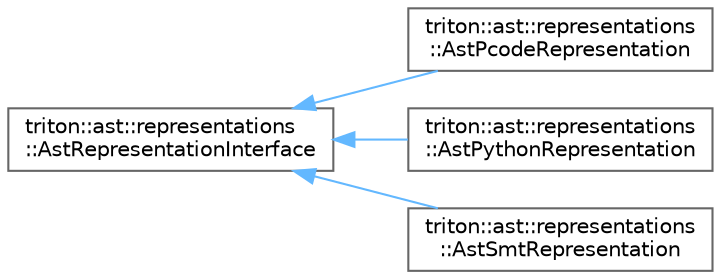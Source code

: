 digraph "Graphical Class Hierarchy"
{
 // LATEX_PDF_SIZE
  bgcolor="transparent";
  edge [fontname=Helvetica,fontsize=10,labelfontname=Helvetica,labelfontsize=10];
  node [fontname=Helvetica,fontsize=10,shape=box,height=0.2,width=0.4];
  rankdir="LR";
  Node0 [label="triton::ast::representations\l::AstRepresentationInterface",height=0.2,width=0.4,color="grey40", fillcolor="white", style="filled",URL="$classtriton_1_1ast_1_1representations_1_1AstRepresentationInterface.html",tooltip="The AST representation interface."];
  Node0 -> Node1 [dir="back",color="steelblue1",style="solid"];
  Node1 [label="triton::ast::representations\l::AstPcodeRepresentation",height=0.2,width=0.4,color="grey40", fillcolor="white", style="filled",URL="$classtriton_1_1ast_1_1representations_1_1AstPcodeRepresentation.html",tooltip="Pseudo Code representation."];
  Node0 -> Node2 [dir="back",color="steelblue1",style="solid"];
  Node2 [label="triton::ast::representations\l::AstPythonRepresentation",height=0.2,width=0.4,color="grey40", fillcolor="white", style="filled",URL="$classtriton_1_1ast_1_1representations_1_1AstPythonRepresentation.html",tooltip="Python representation."];
  Node0 -> Node3 [dir="back",color="steelblue1",style="solid"];
  Node3 [label="triton::ast::representations\l::AstSmtRepresentation",height=0.2,width=0.4,color="grey40", fillcolor="white", style="filled",URL="$classtriton_1_1ast_1_1representations_1_1AstSmtRepresentation.html",tooltip="SMT representation."];
}

